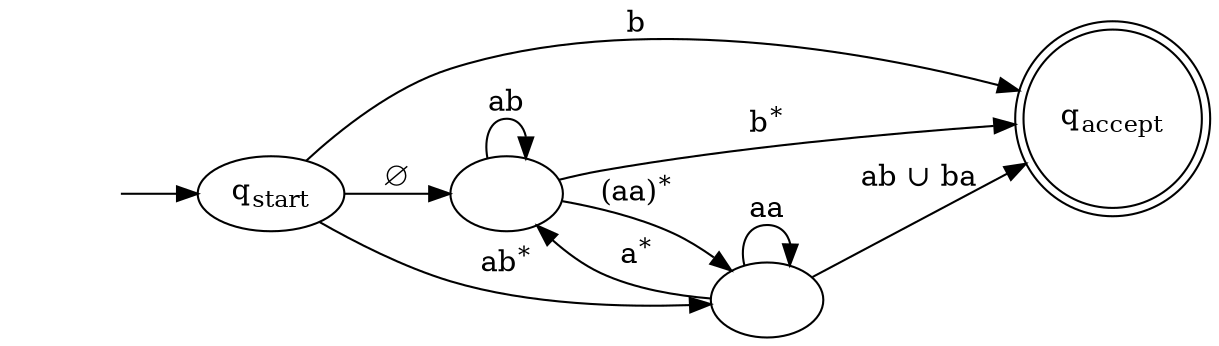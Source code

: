 digraph G{
    rankdir="LR"
    null [label= "", shape=none]
    null -> qstart;
    qstart [label=<q<SUB>start</SUB>> ]
    qaccept [label=<q<SUB>accept</SUB>> shape=doublecircle]
    q1 [label=""]
    q2 [label=""]

    qstart -> q1 [label=<&empty;>]
    qstart -> q2 [label=<ab<SUP>*</SUP>>];
    qstart -> qaccept [label="b"];
    q1 -> q1 [label="ab"];
    q1 -> qaccept [label=<b<SUP>*</SUP>>];
    q1 -> q2 [label=<(aa)<SUP>*</SUP>>];
    q2 -> q2 [label="aa"];
    q2 -> qaccept [label="ab &cup; ba"];
    q2 -> q1[label=<a<SUP>*</SUP>>];

}